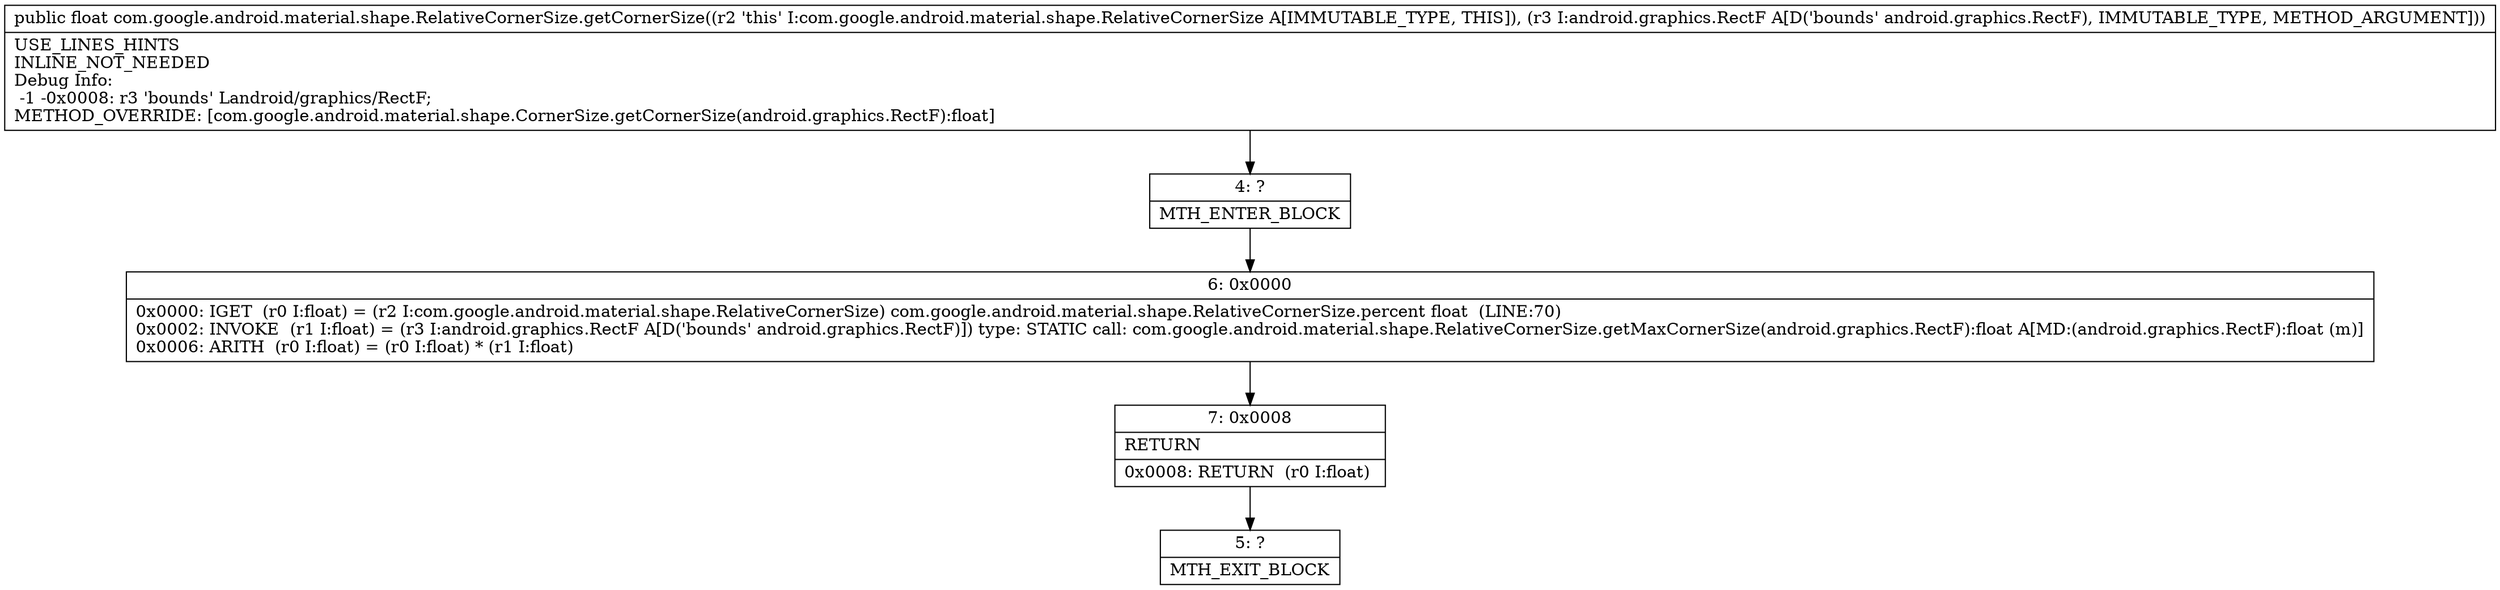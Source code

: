 digraph "CFG forcom.google.android.material.shape.RelativeCornerSize.getCornerSize(Landroid\/graphics\/RectF;)F" {
Node_4 [shape=record,label="{4\:\ ?|MTH_ENTER_BLOCK\l}"];
Node_6 [shape=record,label="{6\:\ 0x0000|0x0000: IGET  (r0 I:float) = (r2 I:com.google.android.material.shape.RelativeCornerSize) com.google.android.material.shape.RelativeCornerSize.percent float  (LINE:70)\l0x0002: INVOKE  (r1 I:float) = (r3 I:android.graphics.RectF A[D('bounds' android.graphics.RectF)]) type: STATIC call: com.google.android.material.shape.RelativeCornerSize.getMaxCornerSize(android.graphics.RectF):float A[MD:(android.graphics.RectF):float (m)]\l0x0006: ARITH  (r0 I:float) = (r0 I:float) * (r1 I:float) \l}"];
Node_7 [shape=record,label="{7\:\ 0x0008|RETURN\l|0x0008: RETURN  (r0 I:float) \l}"];
Node_5 [shape=record,label="{5\:\ ?|MTH_EXIT_BLOCK\l}"];
MethodNode[shape=record,label="{public float com.google.android.material.shape.RelativeCornerSize.getCornerSize((r2 'this' I:com.google.android.material.shape.RelativeCornerSize A[IMMUTABLE_TYPE, THIS]), (r3 I:android.graphics.RectF A[D('bounds' android.graphics.RectF), IMMUTABLE_TYPE, METHOD_ARGUMENT]))  | USE_LINES_HINTS\lINLINE_NOT_NEEDED\lDebug Info:\l  \-1 \-0x0008: r3 'bounds' Landroid\/graphics\/RectF;\lMETHOD_OVERRIDE: [com.google.android.material.shape.CornerSize.getCornerSize(android.graphics.RectF):float]\l}"];
MethodNode -> Node_4;Node_4 -> Node_6;
Node_6 -> Node_7;
Node_7 -> Node_5;
}

